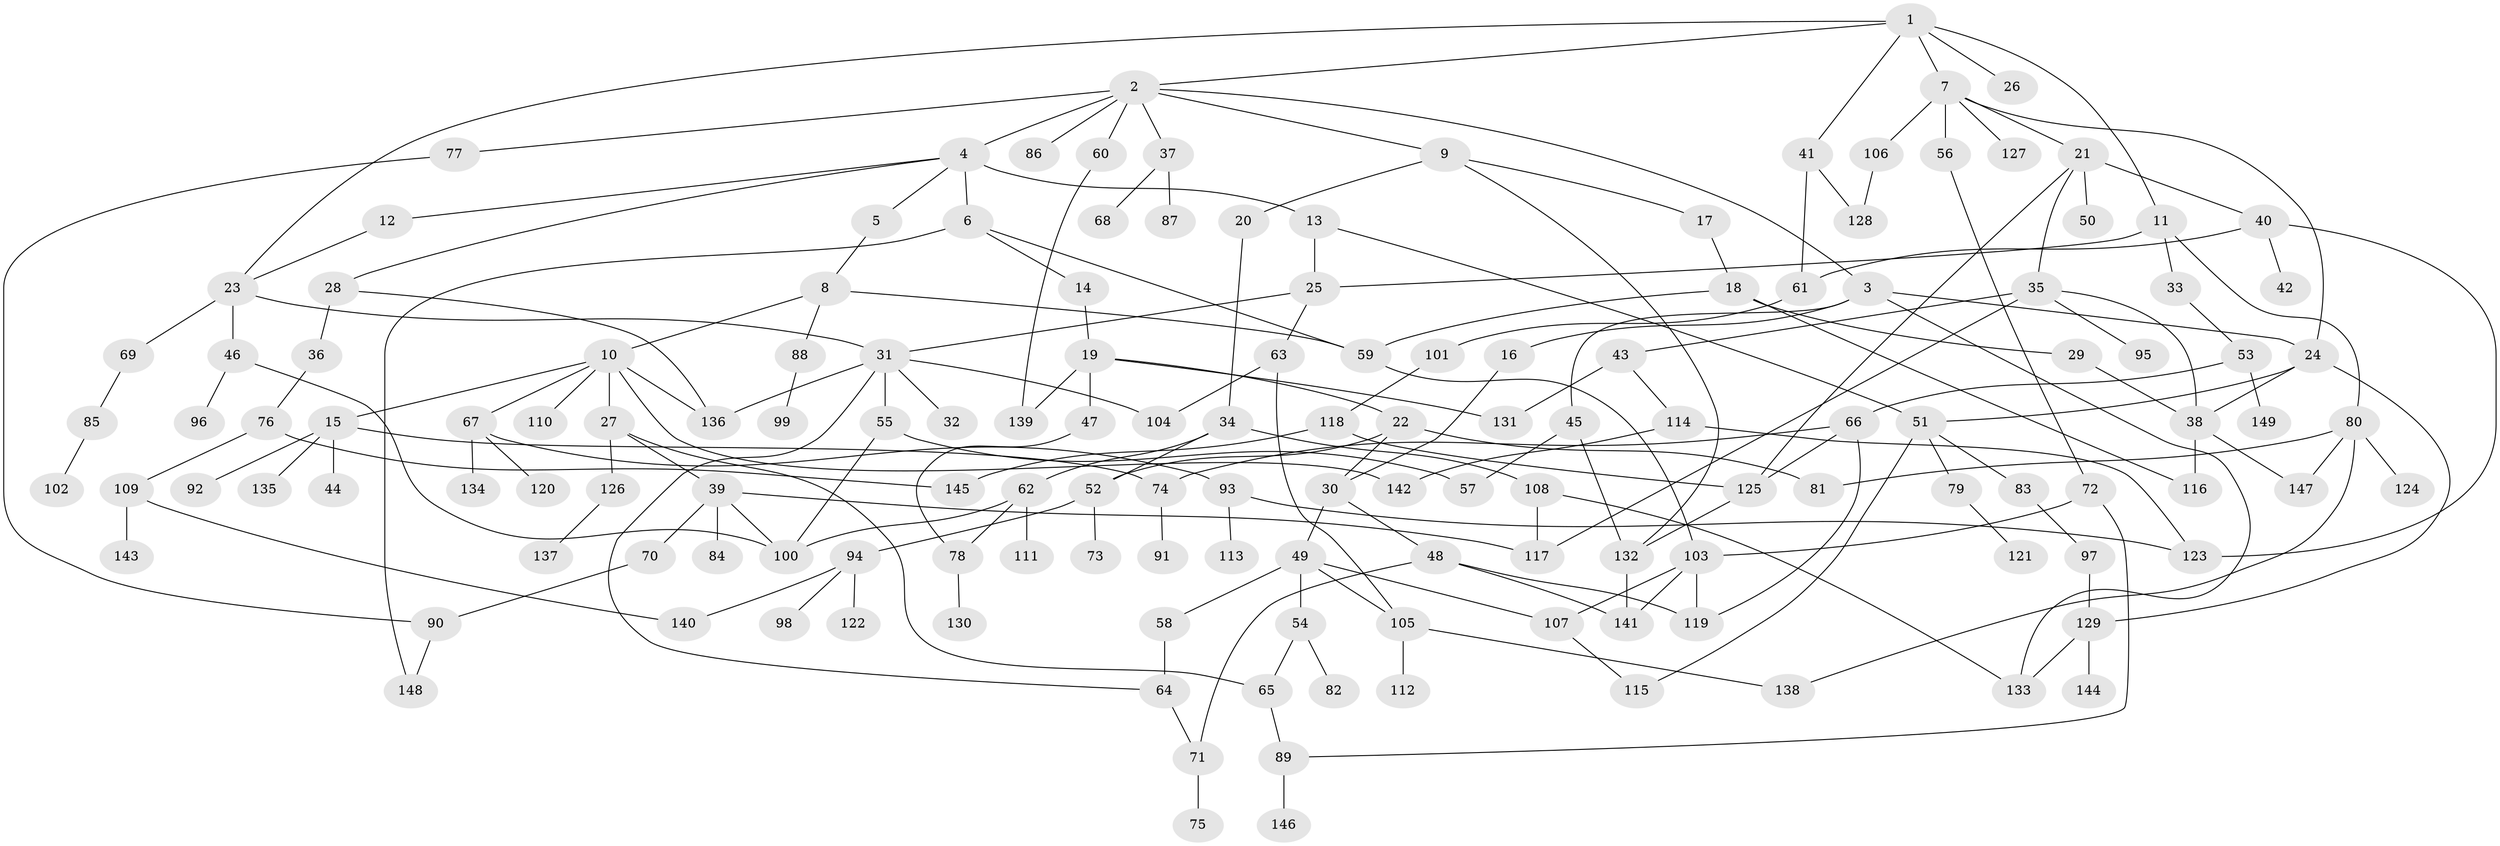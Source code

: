 // coarse degree distribution, {7: 0.049019607843137254, 10: 0.00980392156862745, 4: 0.14705882352941177, 6: 0.06862745098039216, 2: 0.23529411764705882, 5: 0.06862745098039216, 1: 0.2549019607843137, 8: 0.00980392156862745, 3: 0.1568627450980392}
// Generated by graph-tools (version 1.1) at 2025/23/03/03/25 07:23:34]
// undirected, 149 vertices, 204 edges
graph export_dot {
graph [start="1"]
  node [color=gray90,style=filled];
  1;
  2;
  3;
  4;
  5;
  6;
  7;
  8;
  9;
  10;
  11;
  12;
  13;
  14;
  15;
  16;
  17;
  18;
  19;
  20;
  21;
  22;
  23;
  24;
  25;
  26;
  27;
  28;
  29;
  30;
  31;
  32;
  33;
  34;
  35;
  36;
  37;
  38;
  39;
  40;
  41;
  42;
  43;
  44;
  45;
  46;
  47;
  48;
  49;
  50;
  51;
  52;
  53;
  54;
  55;
  56;
  57;
  58;
  59;
  60;
  61;
  62;
  63;
  64;
  65;
  66;
  67;
  68;
  69;
  70;
  71;
  72;
  73;
  74;
  75;
  76;
  77;
  78;
  79;
  80;
  81;
  82;
  83;
  84;
  85;
  86;
  87;
  88;
  89;
  90;
  91;
  92;
  93;
  94;
  95;
  96;
  97;
  98;
  99;
  100;
  101;
  102;
  103;
  104;
  105;
  106;
  107;
  108;
  109;
  110;
  111;
  112;
  113;
  114;
  115;
  116;
  117;
  118;
  119;
  120;
  121;
  122;
  123;
  124;
  125;
  126;
  127;
  128;
  129;
  130;
  131;
  132;
  133;
  134;
  135;
  136;
  137;
  138;
  139;
  140;
  141;
  142;
  143;
  144;
  145;
  146;
  147;
  148;
  149;
  1 -- 2;
  1 -- 7;
  1 -- 11;
  1 -- 23;
  1 -- 26;
  1 -- 41;
  2 -- 3;
  2 -- 4;
  2 -- 9;
  2 -- 37;
  2 -- 60;
  2 -- 77;
  2 -- 86;
  3 -- 16;
  3 -- 24;
  3 -- 45;
  3 -- 133;
  4 -- 5;
  4 -- 6;
  4 -- 12;
  4 -- 13;
  4 -- 28;
  5 -- 8;
  6 -- 14;
  6 -- 59;
  6 -- 148;
  7 -- 21;
  7 -- 56;
  7 -- 106;
  7 -- 127;
  7 -- 24;
  8 -- 10;
  8 -- 88;
  8 -- 59;
  9 -- 17;
  9 -- 20;
  9 -- 132;
  10 -- 15;
  10 -- 27;
  10 -- 67;
  10 -- 110;
  10 -- 142;
  10 -- 136;
  11 -- 25;
  11 -- 33;
  11 -- 80;
  12 -- 23;
  13 -- 51;
  13 -- 25;
  14 -- 19;
  15 -- 44;
  15 -- 74;
  15 -- 92;
  15 -- 135;
  16 -- 30;
  17 -- 18;
  18 -- 29;
  18 -- 116;
  18 -- 59;
  19 -- 22;
  19 -- 47;
  19 -- 139;
  19 -- 131;
  20 -- 34;
  21 -- 35;
  21 -- 40;
  21 -- 50;
  21 -- 125;
  22 -- 52;
  22 -- 81;
  22 -- 30;
  23 -- 46;
  23 -- 69;
  23 -- 31;
  24 -- 38;
  24 -- 129;
  24 -- 51;
  25 -- 31;
  25 -- 63;
  27 -- 39;
  27 -- 65;
  27 -- 126;
  28 -- 36;
  28 -- 136;
  29 -- 38;
  30 -- 48;
  30 -- 49;
  31 -- 32;
  31 -- 55;
  31 -- 104;
  31 -- 136;
  31 -- 64;
  33 -- 53;
  34 -- 62;
  34 -- 108;
  34 -- 52;
  35 -- 43;
  35 -- 95;
  35 -- 117;
  35 -- 38;
  36 -- 76;
  37 -- 68;
  37 -- 87;
  38 -- 116;
  38 -- 147;
  39 -- 70;
  39 -- 84;
  39 -- 117;
  39 -- 100;
  40 -- 42;
  40 -- 123;
  40 -- 61;
  41 -- 61;
  41 -- 128;
  43 -- 114;
  43 -- 131;
  45 -- 132;
  45 -- 57;
  46 -- 96;
  46 -- 100;
  47 -- 78;
  48 -- 119;
  48 -- 141;
  48 -- 71;
  49 -- 54;
  49 -- 58;
  49 -- 107;
  49 -- 105;
  51 -- 79;
  51 -- 83;
  51 -- 115;
  52 -- 73;
  52 -- 94;
  53 -- 66;
  53 -- 149;
  54 -- 82;
  54 -- 65;
  55 -- 57;
  55 -- 100;
  56 -- 72;
  58 -- 64;
  59 -- 103;
  60 -- 139;
  61 -- 101;
  62 -- 111;
  62 -- 100;
  62 -- 78;
  63 -- 105;
  63 -- 104;
  64 -- 71;
  65 -- 89;
  66 -- 74;
  66 -- 125;
  66 -- 119;
  67 -- 93;
  67 -- 120;
  67 -- 134;
  69 -- 85;
  70 -- 90;
  71 -- 75;
  72 -- 89;
  72 -- 103;
  74 -- 91;
  76 -- 109;
  76 -- 145;
  77 -- 90;
  78 -- 130;
  79 -- 121;
  80 -- 124;
  80 -- 147;
  80 -- 138;
  80 -- 81;
  83 -- 97;
  85 -- 102;
  88 -- 99;
  89 -- 146;
  90 -- 148;
  93 -- 113;
  93 -- 123;
  94 -- 98;
  94 -- 122;
  94 -- 140;
  97 -- 129;
  101 -- 118;
  103 -- 141;
  103 -- 119;
  103 -- 107;
  105 -- 112;
  105 -- 138;
  106 -- 128;
  107 -- 115;
  108 -- 133;
  108 -- 117;
  109 -- 143;
  109 -- 140;
  114 -- 142;
  114 -- 123;
  118 -- 145;
  118 -- 125;
  125 -- 132;
  126 -- 137;
  129 -- 144;
  129 -- 133;
  132 -- 141;
}
